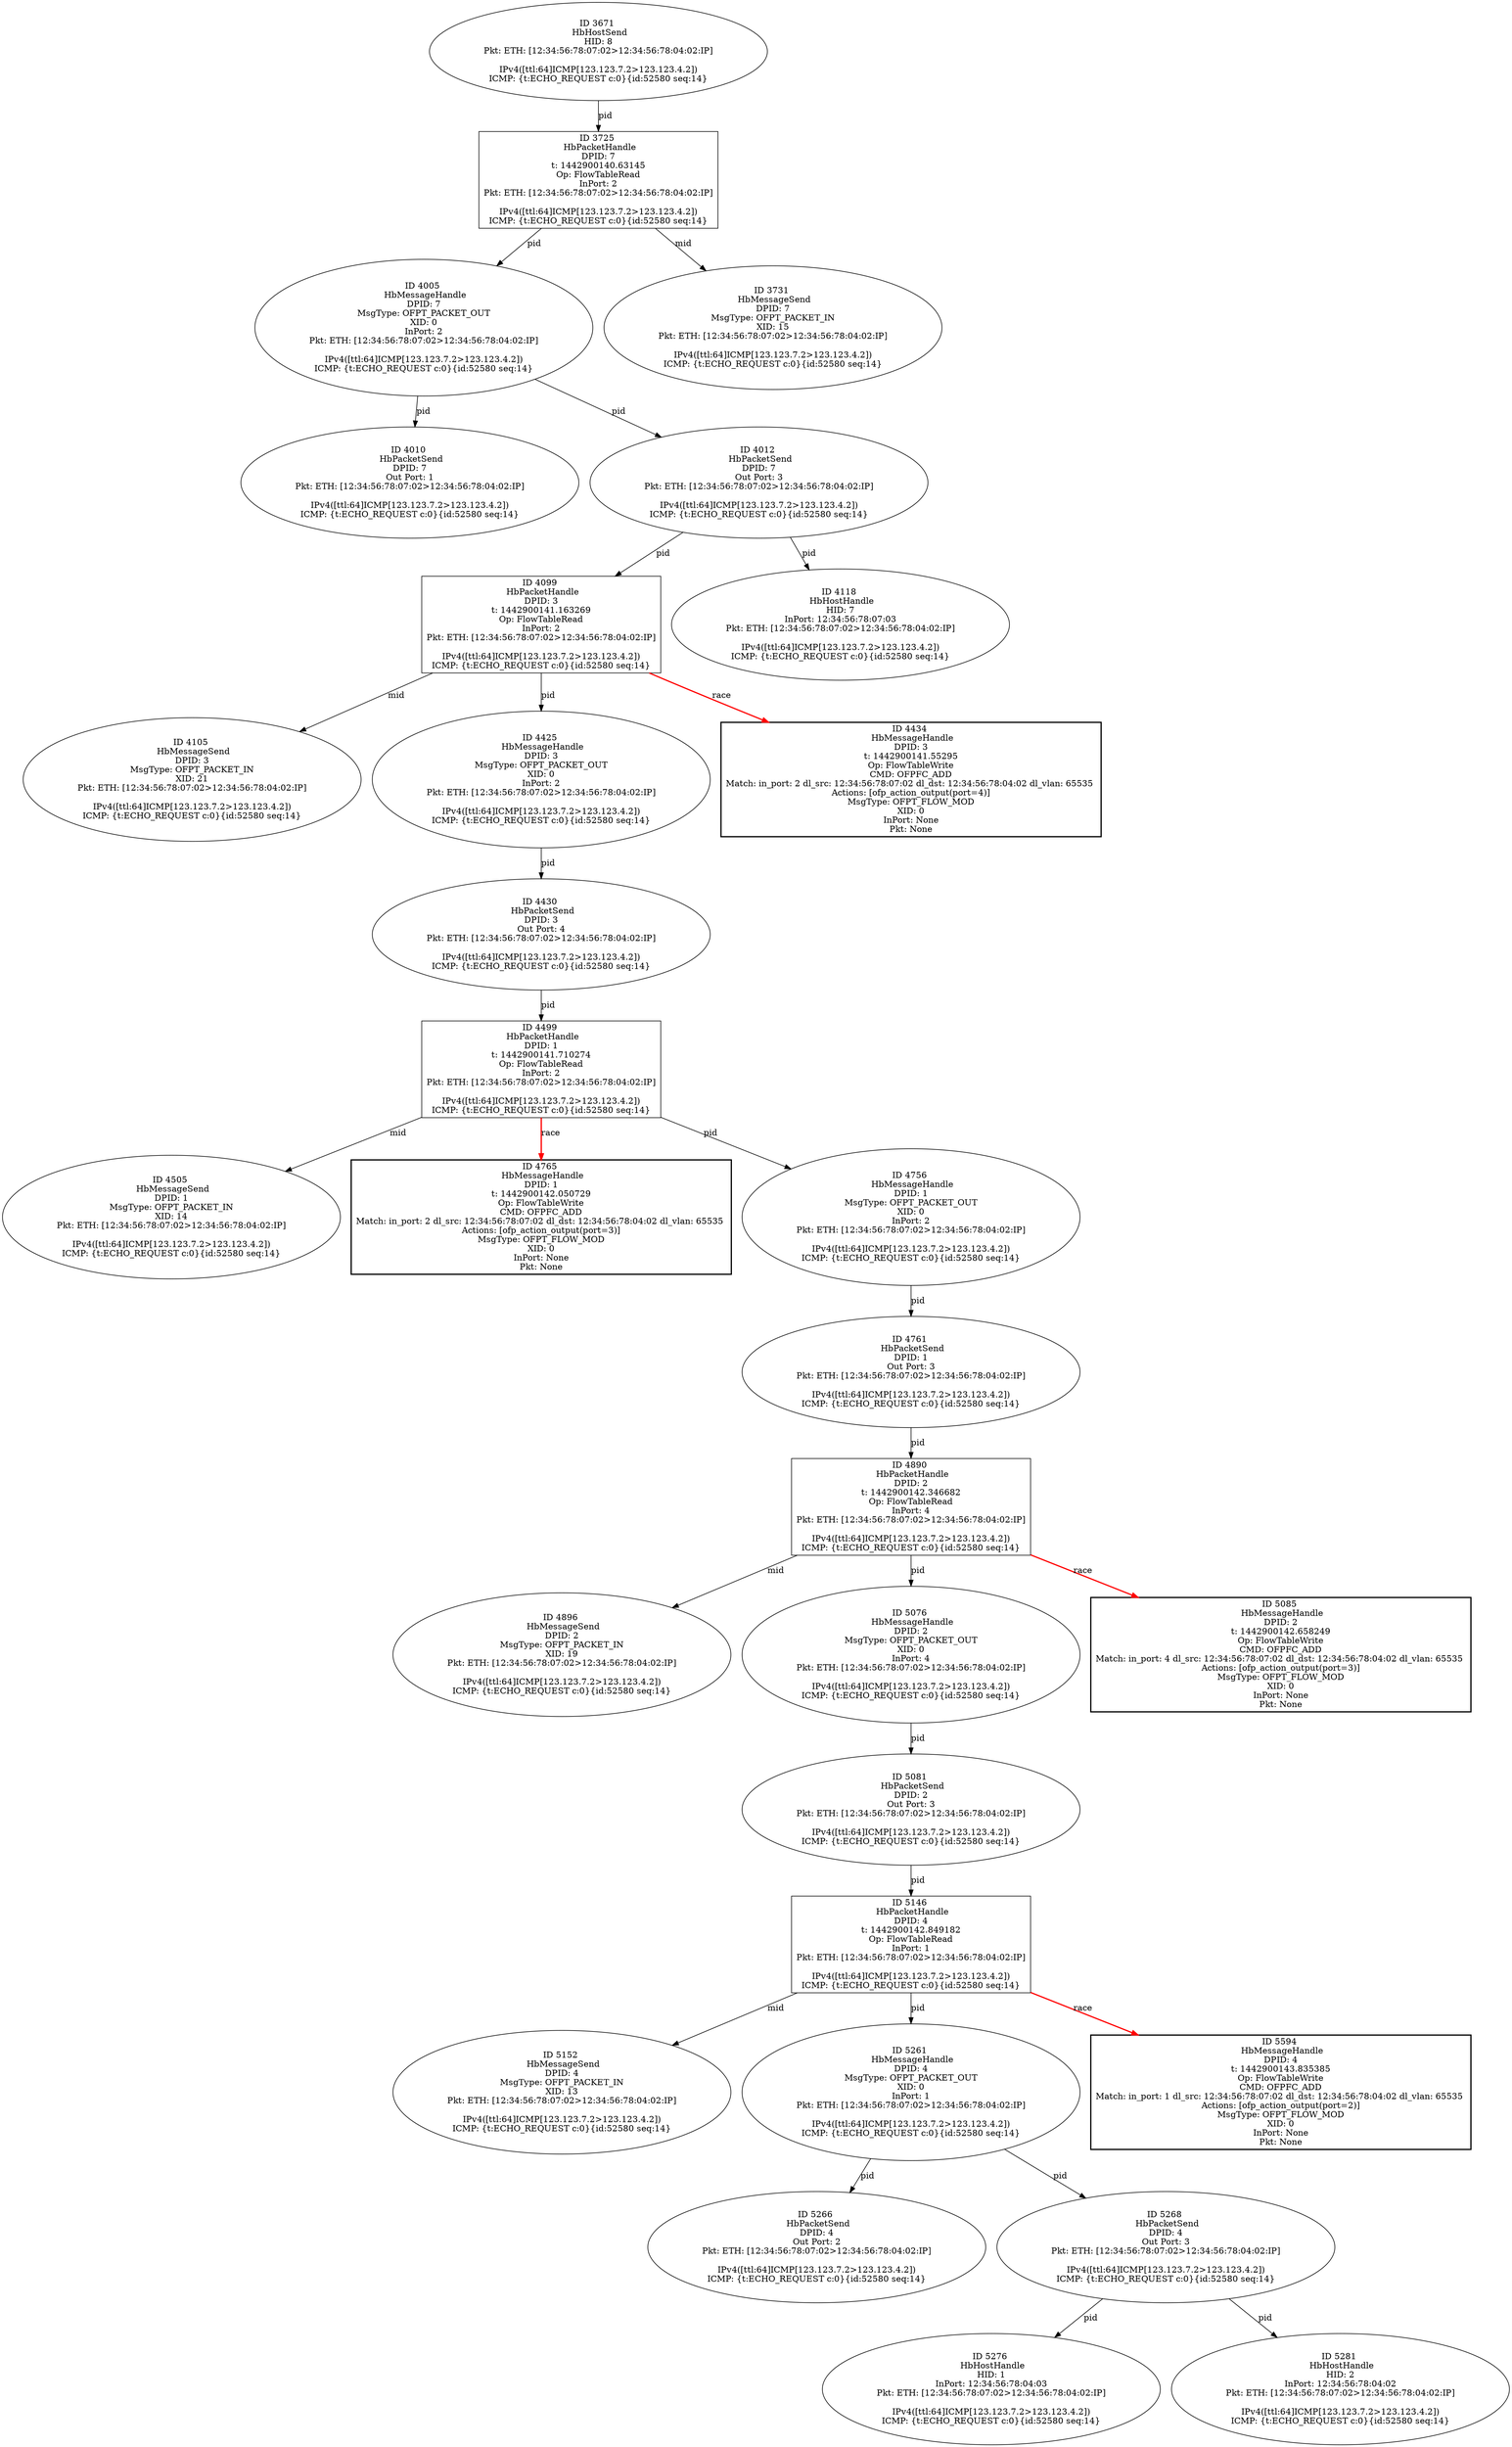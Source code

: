 strict digraph G {
4099 [shape=box, event=<hb_events.HbPacketHandle object at 0x10867f810>, label="ID 4099 
 HbPacketHandle
DPID: 3
t: 1442900141.163269
Op: FlowTableRead
InPort: 2
Pkt: ETH: [12:34:56:78:07:02>12:34:56:78:04:02:IP]

IPv4([ttl:64]ICMP[123.123.7.2>123.123.4.2])
ICMP: {t:ECHO_REQUEST c:0}{id:52580 seq:14}"];
4105 [shape=oval, event=<hb_events.HbMessageSend object at 0x10867fe50>, label="ID 4105 
 HbMessageSend
DPID: 3
MsgType: OFPT_PACKET_IN
XID: 21
Pkt: ETH: [12:34:56:78:07:02>12:34:56:78:04:02:IP]

IPv4([ttl:64]ICMP[123.123.7.2>123.123.4.2])
ICMP: {t:ECHO_REQUEST c:0}{id:52580 seq:14}"];
3725 [shape=box, event=<hb_events.HbPacketHandle object at 0x1084c6f90>, label="ID 3725 
 HbPacketHandle
DPID: 7
t: 1442900140.63145
Op: FlowTableRead
InPort: 2
Pkt: ETH: [12:34:56:78:07:02>12:34:56:78:04:02:IP]

IPv4([ttl:64]ICMP[123.123.7.2>123.123.4.2])
ICMP: {t:ECHO_REQUEST c:0}{id:52580 seq:14}"];
5266 [shape=oval, event=<hb_events.HbPacketSend object at 0x108d43150>, label="ID 5266 
 HbPacketSend
DPID: 4
Out Port: 2
Pkt: ETH: [12:34:56:78:07:02>12:34:56:78:04:02:IP]

IPv4([ttl:64]ICMP[123.123.7.2>123.123.4.2])
ICMP: {t:ECHO_REQUEST c:0}{id:52580 seq:14}"];
4499 [shape=box, event=<hb_events.HbPacketHandle object at 0x1088a4f50>, label="ID 4499 
 HbPacketHandle
DPID: 1
t: 1442900141.710274
Op: FlowTableRead
InPort: 2
Pkt: ETH: [12:34:56:78:07:02>12:34:56:78:04:02:IP]

IPv4([ttl:64]ICMP[123.123.7.2>123.123.4.2])
ICMP: {t:ECHO_REQUEST c:0}{id:52580 seq:14}"];
5268 [shape=oval, event=<hb_events.HbPacketSend object at 0x108d43410>, label="ID 5268 
 HbPacketSend
DPID: 4
Out Port: 3
Pkt: ETH: [12:34:56:78:07:02>12:34:56:78:04:02:IP]

IPv4([ttl:64]ICMP[123.123.7.2>123.123.4.2])
ICMP: {t:ECHO_REQUEST c:0}{id:52580 seq:14}"];
4118 [shape=oval, event=<hb_events.HbHostHandle object at 0x10865da50>, label="ID 4118 
 HbHostHandle
HID: 7
InPort: 12:34:56:78:07:03
Pkt: ETH: [12:34:56:78:07:02>12:34:56:78:04:02:IP]

IPv4([ttl:64]ICMP[123.123.7.2>123.123.4.2])
ICMP: {t:ECHO_REQUEST c:0}{id:52580 seq:14}"];
4505 [shape=oval, event=<hb_events.HbMessageSend object at 0x1088ecd10>, label="ID 4505 
 HbMessageSend
DPID: 1
MsgType: OFPT_PACKET_IN
XID: 14
Pkt: ETH: [12:34:56:78:07:02>12:34:56:78:04:02:IP]

IPv4([ttl:64]ICMP[123.123.7.2>123.123.4.2])
ICMP: {t:ECHO_REQUEST c:0}{id:52580 seq:14}"];
4761 [shape=oval, event=<hb_events.HbPacketSend object at 0x108a41cd0>, label="ID 4761 
 HbPacketSend
DPID: 1
Out Port: 3
Pkt: ETH: [12:34:56:78:07:02>12:34:56:78:04:02:IP]

IPv4([ttl:64]ICMP[123.123.7.2>123.123.4.2])
ICMP: {t:ECHO_REQUEST c:0}{id:52580 seq:14}"];
4890 [shape=box, event=<hb_events.HbPacketHandle object at 0x108af38d0>, label="ID 4890 
 HbPacketHandle
DPID: 2
t: 1442900142.346682
Op: FlowTableRead
InPort: 4
Pkt: ETH: [12:34:56:78:07:02>12:34:56:78:04:02:IP]

IPv4([ttl:64]ICMP[123.123.7.2>123.123.4.2])
ICMP: {t:ECHO_REQUEST c:0}{id:52580 seq:14}"];
5276 [shape=oval, event=<hb_events.HbHostHandle object at 0x108d43350>, label="ID 5276 
 HbHostHandle
HID: 1
InPort: 12:34:56:78:04:03
Pkt: ETH: [12:34:56:78:07:02>12:34:56:78:04:02:IP]

IPv4([ttl:64]ICMP[123.123.7.2>123.123.4.2])
ICMP: {t:ECHO_REQUEST c:0}{id:52580 seq:14}"];
5146 [shape=box, event=<hb_events.HbPacketHandle object at 0x108cc2290>, label="ID 5146 
 HbPacketHandle
DPID: 4
t: 1442900142.849182
Op: FlowTableRead
InPort: 1
Pkt: ETH: [12:34:56:78:07:02>12:34:56:78:04:02:IP]

IPv4([ttl:64]ICMP[123.123.7.2>123.123.4.2])
ICMP: {t:ECHO_REQUEST c:0}{id:52580 seq:14}"];
4896 [shape=oval, event=<hb_events.HbMessageSend object at 0x108af3c90>, label="ID 4896 
 HbMessageSend
DPID: 2
MsgType: OFPT_PACKET_IN
XID: 19
Pkt: ETH: [12:34:56:78:07:02>12:34:56:78:04:02:IP]

IPv4([ttl:64]ICMP[123.123.7.2>123.123.4.2])
ICMP: {t:ECHO_REQUEST c:0}{id:52580 seq:14}"];
5281 [shape=oval, event=<hb_events.HbHostHandle object at 0x108d43910>, label="ID 5281 
 HbHostHandle
HID: 2
InPort: 12:34:56:78:04:02
Pkt: ETH: [12:34:56:78:07:02>12:34:56:78:04:02:IP]

IPv4([ttl:64]ICMP[123.123.7.2>123.123.4.2])
ICMP: {t:ECHO_REQUEST c:0}{id:52580 seq:14}"];
4005 [shape=oval, event=<hb_events.HbMessageHandle object at 0x108631d90>, label="ID 4005 
 HbMessageHandle
DPID: 7
MsgType: OFPT_PACKET_OUT
XID: 0
InPort: 2
Pkt: ETH: [12:34:56:78:07:02>12:34:56:78:04:02:IP]

IPv4([ttl:64]ICMP[123.123.7.2>123.123.4.2])
ICMP: {t:ECHO_REQUEST c:0}{id:52580 seq:14}"];
4010 [shape=oval, event=<hb_events.HbPacketSend object at 0x108643450>, label="ID 4010 
 HbPacketSend
DPID: 7
Out Port: 1
Pkt: ETH: [12:34:56:78:07:02>12:34:56:78:04:02:IP]

IPv4([ttl:64]ICMP[123.123.7.2>123.123.4.2])
ICMP: {t:ECHO_REQUEST c:0}{id:52580 seq:14}"];
4012 [shape=oval, event=<hb_events.HbPacketSend object at 0x108643690>, label="ID 4012 
 HbPacketSend
DPID: 7
Out Port: 3
Pkt: ETH: [12:34:56:78:07:02>12:34:56:78:04:02:IP]

IPv4([ttl:64]ICMP[123.123.7.2>123.123.4.2])
ICMP: {t:ECHO_REQUEST c:0}{id:52580 seq:14}"];
4765 [shape=box, style=bold, event=<hb_events.HbMessageHandle object at 0x108a331d0>, label="ID 4765 
 HbMessageHandle
DPID: 1
t: 1442900142.050729
Op: FlowTableWrite
CMD: OFPFC_ADD
Match: in_port: 2 dl_src: 12:34:56:78:07:02 dl_dst: 12:34:56:78:04:02 dl_vlan: 65535 
Actions: [ofp_action_output(port=3)]
MsgType: OFPT_FLOW_MOD
XID: 0
InPort: None
Pkt: None"];
5152 [shape=oval, event=<hb_events.HbMessageSend object at 0x108d10790>, label="ID 5152 
 HbMessageSend
DPID: 4
MsgType: OFPT_PACKET_IN
XID: 13
Pkt: ETH: [12:34:56:78:07:02>12:34:56:78:04:02:IP]

IPv4([ttl:64]ICMP[123.123.7.2>123.123.4.2])
ICMP: {t:ECHO_REQUEST c:0}{id:52580 seq:14}"];
4425 [shape=oval, event=<hb_events.HbMessageHandle object at 0x108883c50>, label="ID 4425 
 HbMessageHandle
DPID: 3
MsgType: OFPT_PACKET_OUT
XID: 0
InPort: 2
Pkt: ETH: [12:34:56:78:07:02>12:34:56:78:04:02:IP]

IPv4([ttl:64]ICMP[123.123.7.2>123.123.4.2])
ICMP: {t:ECHO_REQUEST c:0}{id:52580 seq:14}"];
4430 [shape=oval, event=<hb_events.HbPacketSend object at 0x108890a50>, label="ID 4430 
 HbPacketSend
DPID: 3
Out Port: 4
Pkt: ETH: [12:34:56:78:07:02>12:34:56:78:04:02:IP]

IPv4([ttl:64]ICMP[123.123.7.2>123.123.4.2])
ICMP: {t:ECHO_REQUEST c:0}{id:52580 seq:14}"];
5261 [shape=oval, event=<hb_events.HbMessageHandle object at 0x108da0a50>, label="ID 5261 
 HbMessageHandle
DPID: 4
MsgType: OFPT_PACKET_OUT
XID: 0
InPort: 1
Pkt: ETH: [12:34:56:78:07:02>12:34:56:78:04:02:IP]

IPv4([ttl:64]ICMP[123.123.7.2>123.123.4.2])
ICMP: {t:ECHO_REQUEST c:0}{id:52580 seq:14}"];
4434 [shape=box, style=bold, event=<hb_events.HbMessageHandle object at 0x10889da50>, label="ID 4434 
 HbMessageHandle
DPID: 3
t: 1442900141.55295
Op: FlowTableWrite
CMD: OFPFC_ADD
Match: in_port: 2 dl_src: 12:34:56:78:07:02 dl_dst: 12:34:56:78:04:02 dl_vlan: 65535 
Actions: [ofp_action_output(port=4)]
MsgType: OFPT_FLOW_MOD
XID: 0
InPort: None
Pkt: None"];
5076 [shape=oval, event=<hb_events.HbMessageHandle object at 0x108c55b10>, label="ID 5076 
 HbMessageHandle
DPID: 2
MsgType: OFPT_PACKET_OUT
XID: 0
InPort: 4
Pkt: ETH: [12:34:56:78:07:02>12:34:56:78:04:02:IP]

IPv4([ttl:64]ICMP[123.123.7.2>123.123.4.2])
ICMP: {t:ECHO_REQUEST c:0}{id:52580 seq:14}"];
3671 [shape=oval, event=<hb_events.HbHostSend object at 0x1084a54d0>, label="ID 3671 
 HbHostSend
HID: 8
Pkt: ETH: [12:34:56:78:07:02>12:34:56:78:04:02:IP]

IPv4([ttl:64]ICMP[123.123.7.2>123.123.4.2])
ICMP: {t:ECHO_REQUEST c:0}{id:52580 seq:14}"];
5081 [shape=oval, event=<hb_events.HbPacketSend object at 0x108c80290>, label="ID 5081 
 HbPacketSend
DPID: 2
Out Port: 3
Pkt: ETH: [12:34:56:78:07:02>12:34:56:78:04:02:IP]

IPv4([ttl:64]ICMP[123.123.7.2>123.123.4.2])
ICMP: {t:ECHO_REQUEST c:0}{id:52580 seq:14}"];
5594 [shape=box, style=bold, event=<hb_events.HbMessageHandle object at 0x108f7c2d0>, label="ID 5594 
 HbMessageHandle
DPID: 4
t: 1442900143.835385
Op: FlowTableWrite
CMD: OFPFC_ADD
Match: in_port: 1 dl_src: 12:34:56:78:07:02 dl_dst: 12:34:56:78:04:02 dl_vlan: 65535 
Actions: [ofp_action_output(port=2)]
MsgType: OFPT_FLOW_MOD
XID: 0
InPort: None
Pkt: None"];
5085 [shape=box, style=bold, event=<hb_events.HbMessageHandle object at 0x108c9b8d0>, label="ID 5085 
 HbMessageHandle
DPID: 2
t: 1442900142.658249
Op: FlowTableWrite
CMD: OFPFC_ADD
Match: in_port: 4 dl_src: 12:34:56:78:07:02 dl_dst: 12:34:56:78:04:02 dl_vlan: 65535 
Actions: [ofp_action_output(port=3)]
MsgType: OFPT_FLOW_MOD
XID: 0
InPort: None
Pkt: None"];
3731 [shape=oval, event=<hb_events.HbMessageSend object at 0x1084e1b90>, label="ID 3731 
 HbMessageSend
DPID: 7
MsgType: OFPT_PACKET_IN
XID: 15
Pkt: ETH: [12:34:56:78:07:02>12:34:56:78:04:02:IP]

IPv4([ttl:64]ICMP[123.123.7.2>123.123.4.2])
ICMP: {t:ECHO_REQUEST c:0}{id:52580 seq:14}"];
4756 [shape=oval, event=<hb_events.HbMessageHandle object at 0x108a41910>, label="ID 4756 
 HbMessageHandle
DPID: 1
MsgType: OFPT_PACKET_OUT
XID: 0
InPort: 2
Pkt: ETH: [12:34:56:78:07:02>12:34:56:78:04:02:IP]

IPv4([ttl:64]ICMP[123.123.7.2>123.123.4.2])
ICMP: {t:ECHO_REQUEST c:0}{id:52580 seq:14}"];
4099 -> 4105  [rel=mid, label=mid];
4099 -> 4434  [harmful=True, color=red, style=bold, rel=race, label=race];
4099 -> 4425  [rel=pid, label=pid];
3725 -> 3731  [rel=mid, label=mid];
3725 -> 4005  [rel=pid, label=pid];
4499 -> 4505  [rel=mid, label=mid];
4499 -> 4756  [rel=pid, label=pid];
4499 -> 4765  [harmful=True, color=red, style=bold, rel=race, label=race];
5268 -> 5281  [rel=pid, label=pid];
5268 -> 5276  [rel=pid, label=pid];
4761 -> 4890  [rel=pid, label=pid];
4890 -> 4896  [rel=mid, label=mid];
4890 -> 5076  [rel=pid, label=pid];
4890 -> 5085  [harmful=True, color=red, style=bold, rel=race, label=race];
5146 -> 5152  [rel=mid, label=mid];
5146 -> 5594  [harmful=True, color=red, style=bold, rel=race, label=race];
5146 -> 5261  [rel=pid, label=pid];
4005 -> 4010  [rel=pid, label=pid];
4005 -> 4012  [rel=pid, label=pid];
4012 -> 4099  [rel=pid, label=pid];
4012 -> 4118  [rel=pid, label=pid];
4425 -> 4430  [rel=pid, label=pid];
4430 -> 4499  [rel=pid, label=pid];
5261 -> 5266  [rel=pid, label=pid];
5261 -> 5268  [rel=pid, label=pid];
5076 -> 5081  [rel=pid, label=pid];
3671 -> 3725  [rel=pid, label=pid];
5081 -> 5146  [rel=pid, label=pid];
4756 -> 4761  [rel=pid, label=pid];
}
